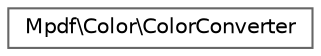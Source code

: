 digraph "Graphical Class Hierarchy"
{
 // LATEX_PDF_SIZE
  bgcolor="transparent";
  edge [fontname=Helvetica,fontsize=10,labelfontname=Helvetica,labelfontsize=10];
  node [fontname=Helvetica,fontsize=10,shape=box,height=0.2,width=0.4];
  rankdir="LR";
  Node0 [id="Node000000",label="Mpdf\\Color\\ColorConverter",height=0.2,width=0.4,color="grey40", fillcolor="white", style="filled",URL="$classMpdf_1_1Color_1_1ColorConverter.html",tooltip=" "];
}
